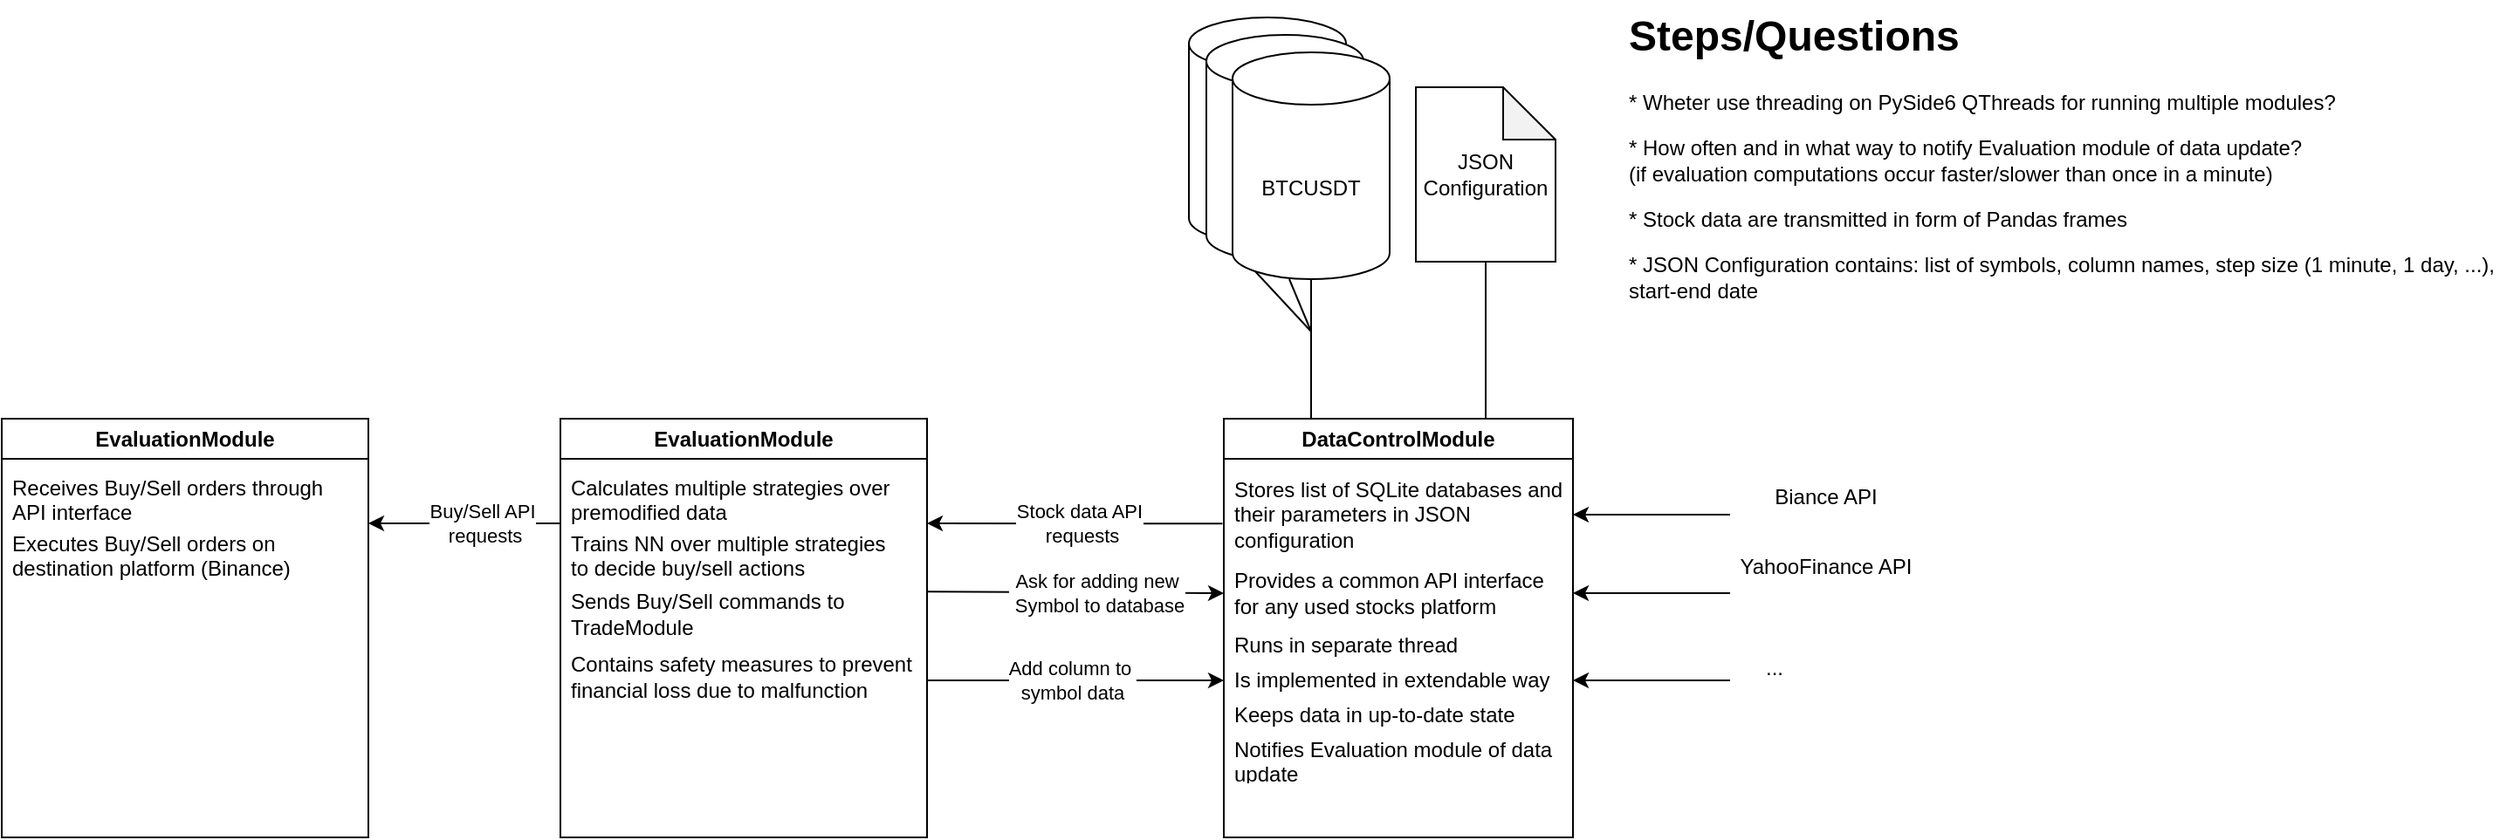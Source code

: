 <mxfile version="24.6.4" type="device">
  <diagram name="Page-1" id="iM3CBCuCWeTjhz-03Pi7">
    <mxGraphModel dx="1669" dy="551" grid="1" gridSize="10" guides="1" tooltips="1" connect="1" arrows="1" fold="1" page="1" pageScale="1" pageWidth="850" pageHeight="1100" math="0" shadow="0">
      <root>
        <mxCell id="0" />
        <mxCell id="1" parent="0" />
        <mxCell id="702DsRf9usgfnhfPo4UH-1" value="DataControlModule" style="swimlane;whiteSpace=wrap;html=1;" parent="1" vertex="1">
          <mxGeometry x="350" y="330" width="200" height="240" as="geometry" />
        </mxCell>
        <mxCell id="702DsRf9usgfnhfPo4UH-18" value="Stores list of SQLite databases and their parameters in JSON configuration" style="text;strokeColor=none;fillColor=none;align=left;verticalAlign=middle;spacingLeft=4;spacingRight=4;overflow=hidden;points=[[0,0.5],[1,0.5]];portConstraint=eastwest;rotatable=0;whiteSpace=wrap;html=1;" parent="702DsRf9usgfnhfPo4UH-1" vertex="1">
          <mxGeometry y="30" width="200" height="50" as="geometry" />
        </mxCell>
        <mxCell id="702DsRf9usgfnhfPo4UH-21" value="Provides a common API interface for any used stocks platform" style="text;strokeColor=none;fillColor=none;align=left;verticalAlign=middle;spacingLeft=4;spacingRight=4;overflow=hidden;points=[[0,0.5],[1,0.5]];portConstraint=eastwest;rotatable=0;whiteSpace=wrap;html=1;" parent="702DsRf9usgfnhfPo4UH-1" vertex="1">
          <mxGeometry y="80" width="200" height="40" as="geometry" />
        </mxCell>
        <mxCell id="702DsRf9usgfnhfPo4UH-23" value="Runs in separate thread" style="text;strokeColor=none;fillColor=none;align=left;verticalAlign=middle;spacingLeft=4;spacingRight=4;overflow=hidden;points=[[0,0.5],[1,0.5]];portConstraint=eastwest;rotatable=0;whiteSpace=wrap;html=1;" parent="702DsRf9usgfnhfPo4UH-1" vertex="1">
          <mxGeometry y="120" width="200" height="20" as="geometry" />
        </mxCell>
        <mxCell id="702DsRf9usgfnhfPo4UH-24" value="Is implemented in extendable way" style="text;strokeColor=none;fillColor=none;align=left;verticalAlign=middle;spacingLeft=4;spacingRight=4;overflow=hidden;points=[[0,0.5],[1,0.5]];portConstraint=eastwest;rotatable=0;whiteSpace=wrap;html=1;" parent="702DsRf9usgfnhfPo4UH-1" vertex="1">
          <mxGeometry y="140" width="200" height="20" as="geometry" />
        </mxCell>
        <mxCell id="702DsRf9usgfnhfPo4UH-25" value="Keeps data in up-to-date state" style="text;strokeColor=none;fillColor=none;align=left;verticalAlign=middle;spacingLeft=4;spacingRight=4;overflow=hidden;points=[[0,0.5],[1,0.5]];portConstraint=eastwest;rotatable=0;whiteSpace=wrap;html=1;" parent="702DsRf9usgfnhfPo4UH-1" vertex="1">
          <mxGeometry y="160" width="200" height="20" as="geometry" />
        </mxCell>
        <mxCell id="702DsRf9usgfnhfPo4UH-26" value="Notifies Evaluation module of data update" style="text;strokeColor=none;fillColor=none;align=left;verticalAlign=middle;spacingLeft=4;spacingRight=4;overflow=hidden;points=[[0,0.5],[1,0.5]];portConstraint=eastwest;rotatable=0;whiteSpace=wrap;html=1;" parent="702DsRf9usgfnhfPo4UH-1" vertex="1">
          <mxGeometry y="180" width="200" height="30" as="geometry" />
        </mxCell>
        <mxCell id="702DsRf9usgfnhfPo4UH-2" value="GOLDUSDT" style="shape=cylinder3;whiteSpace=wrap;html=1;boundedLbl=1;backgroundOutline=1;size=15;" parent="1" vertex="1">
          <mxGeometry x="330" y="100" width="90" height="130" as="geometry" />
        </mxCell>
        <mxCell id="702DsRf9usgfnhfPo4UH-3" value="ETHUSDT" style="shape=cylinder3;whiteSpace=wrap;html=1;boundedLbl=1;backgroundOutline=1;size=15;" parent="1" vertex="1">
          <mxGeometry x="340" y="110" width="90" height="130" as="geometry" />
        </mxCell>
        <mxCell id="702DsRf9usgfnhfPo4UH-4" value="BTCUSDT" style="shape=cylinder3;whiteSpace=wrap;html=1;boundedLbl=1;backgroundOutline=1;size=15;" parent="1" vertex="1">
          <mxGeometry x="355" y="120" width="90" height="130" as="geometry" />
        </mxCell>
        <mxCell id="702DsRf9usgfnhfPo4UH-5" value="" style="endArrow=none;html=1;rounded=0;exitX=0.25;exitY=0;exitDx=0;exitDy=0;" parent="1" source="702DsRf9usgfnhfPo4UH-1" edge="1">
          <mxGeometry width="50" height="50" relative="1" as="geometry">
            <mxPoint x="460" y="330" as="sourcePoint" />
            <mxPoint x="400" y="280" as="targetPoint" />
          </mxGeometry>
        </mxCell>
        <mxCell id="702DsRf9usgfnhfPo4UH-7" value="" style="endArrow=none;html=1;rounded=0;" parent="1" edge="1">
          <mxGeometry width="50" height="50" relative="1" as="geometry">
            <mxPoint x="400" y="280" as="sourcePoint" />
            <mxPoint x="387.5" y="250" as="targetPoint" />
          </mxGeometry>
        </mxCell>
        <mxCell id="702DsRf9usgfnhfPo4UH-6" value="" style="endArrow=none;html=1;rounded=0;entryX=0.5;entryY=1;entryDx=0;entryDy=0;entryPerimeter=0;" parent="1" target="702DsRf9usgfnhfPo4UH-4" edge="1">
          <mxGeometry width="50" height="50" relative="1" as="geometry">
            <mxPoint x="400" y="280" as="sourcePoint" />
            <mxPoint x="447.5" y="280" as="targetPoint" />
          </mxGeometry>
        </mxCell>
        <mxCell id="702DsRf9usgfnhfPo4UH-8" value="" style="endArrow=none;html=1;rounded=0;entryX=0.145;entryY=1;entryDx=0;entryDy=-4.35;entryPerimeter=0;" parent="1" target="702DsRf9usgfnhfPo4UH-4" edge="1">
          <mxGeometry width="50" height="50" relative="1" as="geometry">
            <mxPoint x="400" y="280" as="sourcePoint" />
            <mxPoint x="447.5" y="280" as="targetPoint" />
          </mxGeometry>
        </mxCell>
        <mxCell id="702DsRf9usgfnhfPo4UH-9" value="JSON Configuration" style="shape=note;whiteSpace=wrap;html=1;backgroundOutline=1;darkOpacity=0.05;" parent="1" vertex="1">
          <mxGeometry x="460" y="140" width="80" height="100" as="geometry" />
        </mxCell>
        <mxCell id="702DsRf9usgfnhfPo4UH-10" value="" style="endArrow=none;html=1;rounded=0;exitX=0.75;exitY=0;exitDx=0;exitDy=0;entryX=0.5;entryY=1;entryDx=0;entryDy=0;entryPerimeter=0;" parent="1" source="702DsRf9usgfnhfPo4UH-1" target="702DsRf9usgfnhfPo4UH-9" edge="1">
          <mxGeometry width="50" height="50" relative="1" as="geometry">
            <mxPoint x="460" y="290" as="sourcePoint" />
            <mxPoint x="510" y="240" as="targetPoint" />
          </mxGeometry>
        </mxCell>
        <mxCell id="702DsRf9usgfnhfPo4UH-11" value="" style="endArrow=classic;html=1;rounded=0;entryX=1;entryY=0.5;entryDx=0;entryDy=0;" parent="1" target="702DsRf9usgfnhfPo4UH-18" edge="1">
          <mxGeometry width="50" height="50" relative="1" as="geometry">
            <mxPoint x="640" y="385" as="sourcePoint" />
            <mxPoint x="560" y="380" as="targetPoint" />
          </mxGeometry>
        </mxCell>
        <mxCell id="702DsRf9usgfnhfPo4UH-12" value="" style="endArrow=classic;html=1;rounded=0;entryX=1;entryY=0.5;entryDx=0;entryDy=0;" parent="1" target="702DsRf9usgfnhfPo4UH-21" edge="1">
          <mxGeometry width="50" height="50" relative="1" as="geometry">
            <mxPoint x="640" y="430" as="sourcePoint" />
            <mxPoint x="550" y="420" as="targetPoint" />
          </mxGeometry>
        </mxCell>
        <mxCell id="702DsRf9usgfnhfPo4UH-13" value="" style="endArrow=classic;html=1;rounded=0;entryX=1;entryY=0.5;entryDx=0;entryDy=0;" parent="1" target="702DsRf9usgfnhfPo4UH-24" edge="1">
          <mxGeometry width="50" height="50" relative="1" as="geometry">
            <mxPoint x="640" y="480" as="sourcePoint" />
            <mxPoint x="610" y="460" as="targetPoint" />
          </mxGeometry>
        </mxCell>
        <mxCell id="702DsRf9usgfnhfPo4UH-14" value="Biance API" style="text;html=1;align=center;verticalAlign=middle;whiteSpace=wrap;rounded=0;" parent="1" vertex="1">
          <mxGeometry x="645" y="360" width="100" height="30" as="geometry" />
        </mxCell>
        <mxCell id="702DsRf9usgfnhfPo4UH-15" value="YahooFinance API" style="text;html=1;align=center;verticalAlign=middle;whiteSpace=wrap;rounded=0;" parent="1" vertex="1">
          <mxGeometry x="640" y="400" width="110" height="30" as="geometry" />
        </mxCell>
        <mxCell id="702DsRf9usgfnhfPo4UH-16" value="..." style="text;html=1;align=center;verticalAlign=middle;resizable=0;points=[];autosize=1;strokeColor=none;fillColor=none;" parent="1" vertex="1">
          <mxGeometry x="650" y="458" width="30" height="30" as="geometry" />
        </mxCell>
        <mxCell id="702DsRf9usgfnhfPo4UH-22" value="&lt;h1 style=&quot;margin-top: 0px;&quot;&gt;Steps/Questions&lt;/h1&gt;&lt;p&gt;* Wheter use threading on PySide6 QThreads for running multiple modules?&lt;/p&gt;&lt;p&gt;* How often and in what way to notify Evaluation module of data update?&lt;br&gt;(if evaluation computations occur faster/slower than once in a minute)&lt;/p&gt;&lt;p&gt;* Stock data are transmitted in form of Pandas frames&lt;/p&gt;&lt;p&gt;* JSON Configuration contains:&amp;nbsp;&lt;span style=&quot;background-color: initial;&quot;&gt;list of symbols, column names, step size (1 minute, 1 day, ...), start-end date&lt;/span&gt;&lt;/p&gt;" style="text;html=1;whiteSpace=wrap;overflow=hidden;rounded=0;" parent="1" vertex="1">
          <mxGeometry x="580" y="90" width="500" height="220" as="geometry" />
        </mxCell>
        <mxCell id="702DsRf9usgfnhfPo4UH-28" value="" style="endArrow=classic;html=1;rounded=0;exitX=-0.004;exitY=0.603;exitDx=0;exitDy=0;exitPerimeter=0;" parent="1" source="702DsRf9usgfnhfPo4UH-18" edge="1">
          <mxGeometry width="50" height="50" relative="1" as="geometry">
            <mxPoint x="90" y="540" as="sourcePoint" />
            <mxPoint x="180" y="390" as="targetPoint" />
          </mxGeometry>
        </mxCell>
        <mxCell id="702DsRf9usgfnhfPo4UH-29" value="Stock data API&lt;div&gt;&amp;nbsp;requests&lt;/div&gt;" style="edgeLabel;html=1;align=center;verticalAlign=middle;resizable=0;points=[];" parent="702DsRf9usgfnhfPo4UH-28" vertex="1" connectable="0">
          <mxGeometry x="0.246" y="-1" relative="1" as="geometry">
            <mxPoint x="23" y="1" as="offset" />
          </mxGeometry>
        </mxCell>
        <mxCell id="702DsRf9usgfnhfPo4UH-30" value="" style="endArrow=classic;html=1;rounded=0;entryX=0;entryY=0.5;entryDx=0;entryDy=0;exitX=1.002;exitY=0.142;exitDx=0;exitDy=0;exitPerimeter=0;" parent="1" target="702DsRf9usgfnhfPo4UH-21" edge="1" source="trGBAqX-_Rp0TsU6a7N9-7">
          <mxGeometry width="50" height="50" relative="1" as="geometry">
            <mxPoint x="170" y="430" as="sourcePoint" />
            <mxPoint x="270" y="408" as="targetPoint" />
          </mxGeometry>
        </mxCell>
        <mxCell id="702DsRf9usgfnhfPo4UH-31" value="Ask for adding new&lt;div&gt;&amp;nbsp;Symbol to database&lt;/div&gt;" style="edgeLabel;html=1;align=center;verticalAlign=middle;resizable=0;points=[];" parent="702DsRf9usgfnhfPo4UH-30" vertex="1" connectable="0">
          <mxGeometry x="-0.188" relative="1" as="geometry">
            <mxPoint x="27" as="offset" />
          </mxGeometry>
        </mxCell>
        <mxCell id="2Swr8Glhg8XMlyYzNEAY-1" value="" style="endArrow=classic;html=1;rounded=0;entryX=0;entryY=0.5;entryDx=0;entryDy=0;" parent="1" target="702DsRf9usgfnhfPo4UH-24" edge="1">
          <mxGeometry width="50" height="50" relative="1" as="geometry">
            <mxPoint x="180" y="480" as="sourcePoint" />
            <mxPoint x="220" y="430" as="targetPoint" />
          </mxGeometry>
        </mxCell>
        <mxCell id="2Swr8Glhg8XMlyYzNEAY-2" value="Add column to&amp;nbsp;&lt;div&gt;symbol data&lt;/div&gt;" style="edgeLabel;html=1;align=center;verticalAlign=middle;resizable=0;points=[];" parent="2Swr8Glhg8XMlyYzNEAY-1" vertex="1" connectable="0">
          <mxGeometry x="-0.03" relative="1" as="geometry">
            <mxPoint as="offset" />
          </mxGeometry>
        </mxCell>
        <mxCell id="trGBAqX-_Rp0TsU6a7N9-4" value="EvaluationModule" style="swimlane;whiteSpace=wrap;html=1;" vertex="1" parent="1">
          <mxGeometry x="-30" y="330" width="210" height="240" as="geometry" />
        </mxCell>
        <mxCell id="trGBAqX-_Rp0TsU6a7N9-5" value="Calculates multiple strategies over premodified data&amp;nbsp;" style="text;strokeColor=none;fillColor=none;align=left;verticalAlign=middle;spacingLeft=4;spacingRight=4;overflow=hidden;points=[[0,0.5],[1,0.5]];portConstraint=eastwest;rotatable=0;whiteSpace=wrap;html=1;" vertex="1" parent="trGBAqX-_Rp0TsU6a7N9-4">
          <mxGeometry y="30" width="200" height="32" as="geometry" />
        </mxCell>
        <mxCell id="trGBAqX-_Rp0TsU6a7N9-6" value="Trains NN over multiple strategies to decide buy/sell actions" style="text;strokeColor=none;fillColor=none;align=left;verticalAlign=middle;spacingLeft=4;spacingRight=4;overflow=hidden;points=[[0,0.5],[1,0.5]];portConstraint=eastwest;rotatable=0;whiteSpace=wrap;html=1;" vertex="1" parent="trGBAqX-_Rp0TsU6a7N9-4">
          <mxGeometry y="62" width="200" height="32" as="geometry" />
        </mxCell>
        <mxCell id="trGBAqX-_Rp0TsU6a7N9-7" value="Sends Buy/Sell commands to TradeModule" style="text;strokeColor=none;fillColor=none;align=left;verticalAlign=middle;spacingLeft=4;spacingRight=4;overflow=hidden;points=[[0,0.5],[1,0.5]];portConstraint=eastwest;rotatable=0;whiteSpace=wrap;html=1;" vertex="1" parent="trGBAqX-_Rp0TsU6a7N9-4">
          <mxGeometry y="94" width="210" height="36" as="geometry" />
        </mxCell>
        <mxCell id="trGBAqX-_Rp0TsU6a7N9-16" value="Contains safety measures to prevent financial loss due to malfunction" style="text;strokeColor=none;fillColor=none;align=left;verticalAlign=middle;spacingLeft=4;spacingRight=4;overflow=hidden;points=[[0,0.5],[1,0.5]];portConstraint=eastwest;rotatable=0;whiteSpace=wrap;html=1;" vertex="1" parent="trGBAqX-_Rp0TsU6a7N9-4">
          <mxGeometry y="130" width="210" height="36" as="geometry" />
        </mxCell>
        <mxCell id="trGBAqX-_Rp0TsU6a7N9-9" value="EvaluationModule" style="swimlane;whiteSpace=wrap;html=1;" vertex="1" parent="1">
          <mxGeometry x="-350" y="330" width="210" height="240" as="geometry" />
        </mxCell>
        <mxCell id="trGBAqX-_Rp0TsU6a7N9-10" value="Receives Buy/Sell orders through API interface" style="text;strokeColor=none;fillColor=none;align=left;verticalAlign=middle;spacingLeft=4;spacingRight=4;overflow=hidden;points=[[0,0.5],[1,0.5]];portConstraint=eastwest;rotatable=0;whiteSpace=wrap;html=1;" vertex="1" parent="trGBAqX-_Rp0TsU6a7N9-9">
          <mxGeometry y="30" width="200" height="32" as="geometry" />
        </mxCell>
        <mxCell id="trGBAqX-_Rp0TsU6a7N9-13" value="Executes Buy/Sell orders on destination platform (Binance)" style="text;strokeColor=none;fillColor=none;align=left;verticalAlign=middle;spacingLeft=4;spacingRight=4;overflow=hidden;points=[[0,0.5],[1,0.5]];portConstraint=eastwest;rotatable=0;whiteSpace=wrap;html=1;" vertex="1" parent="trGBAqX-_Rp0TsU6a7N9-9">
          <mxGeometry y="62" width="210" height="32" as="geometry" />
        </mxCell>
        <mxCell id="trGBAqX-_Rp0TsU6a7N9-14" value="" style="endArrow=classic;html=1;rounded=0;" edge="1" parent="1">
          <mxGeometry width="50" height="50" relative="1" as="geometry">
            <mxPoint x="-30" y="390" as="sourcePoint" />
            <mxPoint x="-140" y="390" as="targetPoint" />
          </mxGeometry>
        </mxCell>
        <mxCell id="trGBAqX-_Rp0TsU6a7N9-15" value="Buy/Sell API&lt;div&gt;&amp;nbsp;requests&lt;/div&gt;" style="edgeLabel;html=1;align=center;verticalAlign=middle;resizable=0;points=[];" vertex="1" connectable="0" parent="trGBAqX-_Rp0TsU6a7N9-14">
          <mxGeometry x="0.246" y="-1" relative="1" as="geometry">
            <mxPoint x="23" y="1" as="offset" />
          </mxGeometry>
        </mxCell>
      </root>
    </mxGraphModel>
  </diagram>
</mxfile>

